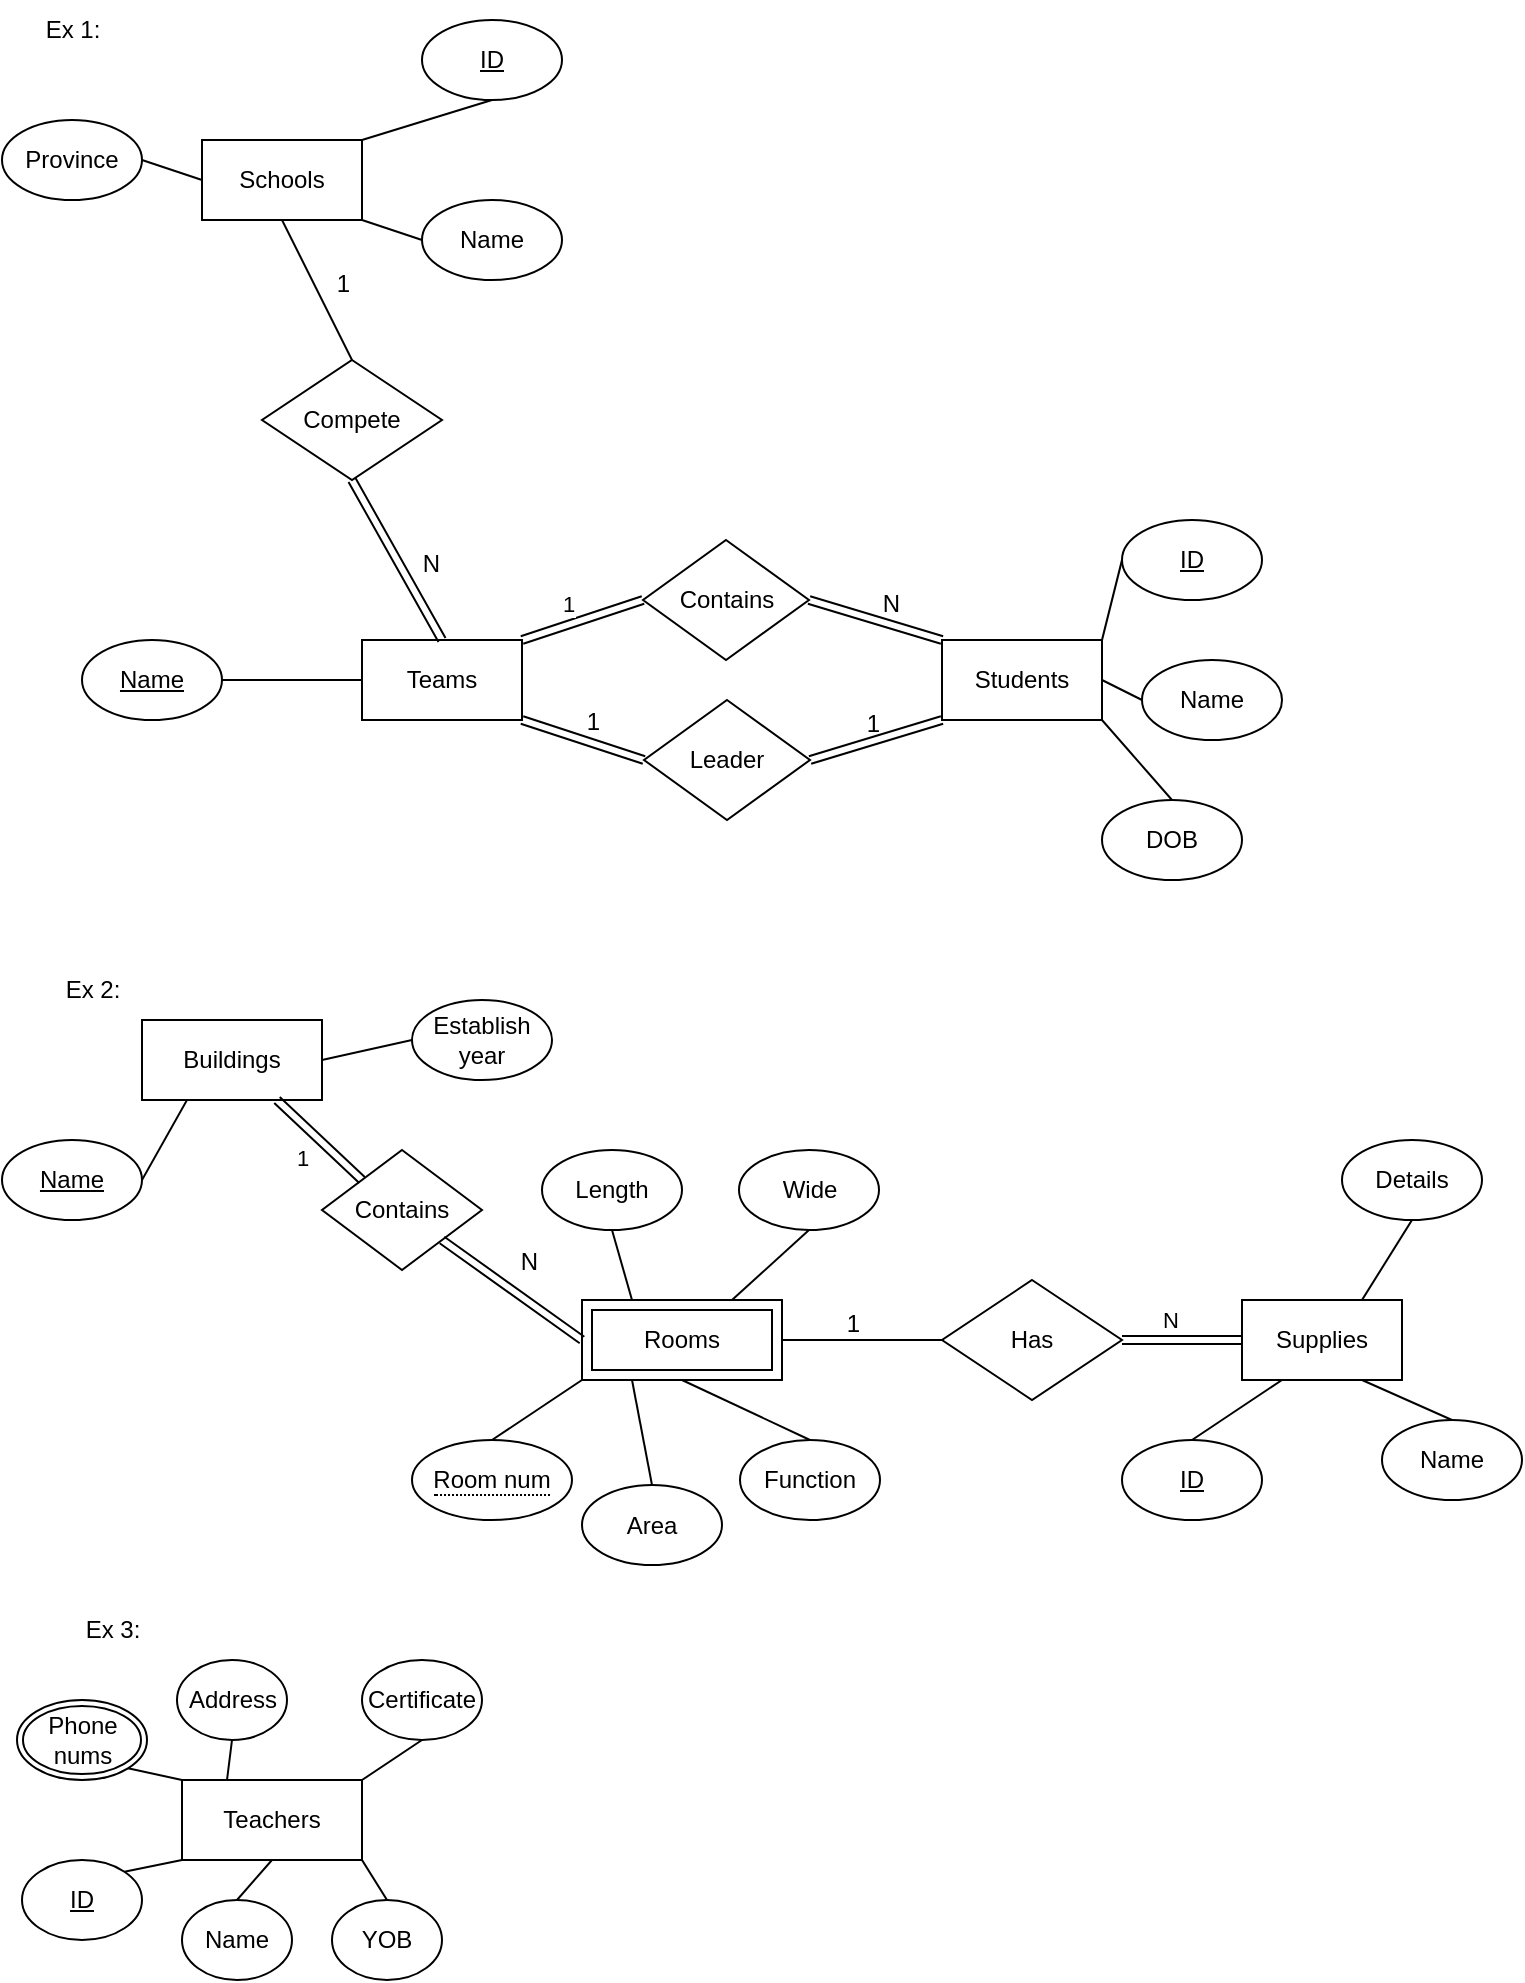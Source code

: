 <mxfile version="26.0.13">
  <diagram name="Page-1" id="6f0lnVOFxRN2urdJTs7O">
    <mxGraphModel dx="995" dy="645" grid="1" gridSize="10" guides="1" tooltips="1" connect="1" arrows="1" fold="1" page="1" pageScale="1" pageWidth="827" pageHeight="1169" math="0" shadow="0">
      <root>
        <mxCell id="0" />
        <mxCell id="1" parent="0" />
        <mxCell id="4W7qGu7UE1y5XjQWO0UA-1" value="Ex 1:" style="text;html=1;align=center;verticalAlign=middle;resizable=0;points=[];autosize=1;strokeColor=none;fillColor=none;" parent="1" vertex="1">
          <mxGeometry x="20" y="10" width="50" height="30" as="geometry" />
        </mxCell>
        <mxCell id="4W7qGu7UE1y5XjQWO0UA-2" value="Schools" style="whiteSpace=wrap;html=1;align=center;" parent="1" vertex="1">
          <mxGeometry x="110" y="80" width="80" height="40" as="geometry" />
        </mxCell>
        <mxCell id="4W7qGu7UE1y5XjQWO0UA-5" value="ID" style="ellipse;whiteSpace=wrap;html=1;align=center;fontStyle=4;" parent="1" vertex="1">
          <mxGeometry x="220" y="20" width="70" height="40" as="geometry" />
        </mxCell>
        <mxCell id="4W7qGu7UE1y5XjQWO0UA-6" value="Name" style="ellipse;whiteSpace=wrap;html=1;align=center;" parent="1" vertex="1">
          <mxGeometry x="220" y="110" width="70" height="40" as="geometry" />
        </mxCell>
        <mxCell id="4W7qGu7UE1y5XjQWO0UA-7" value="Province" style="ellipse;whiteSpace=wrap;html=1;align=center;" parent="1" vertex="1">
          <mxGeometry x="10" y="70" width="70" height="40" as="geometry" />
        </mxCell>
        <mxCell id="4W7qGu7UE1y5XjQWO0UA-8" value="" style="endArrow=none;html=1;rounded=0;exitX=1;exitY=0;exitDx=0;exitDy=0;entryX=0.5;entryY=1;entryDx=0;entryDy=0;" parent="1" source="4W7qGu7UE1y5XjQWO0UA-2" target="4W7qGu7UE1y5XjQWO0UA-5" edge="1">
          <mxGeometry relative="1" as="geometry">
            <mxPoint x="320" y="260" as="sourcePoint" />
            <mxPoint x="480" y="260" as="targetPoint" />
          </mxGeometry>
        </mxCell>
        <mxCell id="4W7qGu7UE1y5XjQWO0UA-9" value="" style="endArrow=none;html=1;rounded=0;exitX=1;exitY=1;exitDx=0;exitDy=0;entryX=0;entryY=0.5;entryDx=0;entryDy=0;" parent="1" source="4W7qGu7UE1y5XjQWO0UA-2" target="4W7qGu7UE1y5XjQWO0UA-6" edge="1">
          <mxGeometry relative="1" as="geometry">
            <mxPoint x="200" y="90" as="sourcePoint" />
            <mxPoint x="265" y="70" as="targetPoint" />
          </mxGeometry>
        </mxCell>
        <mxCell id="4W7qGu7UE1y5XjQWO0UA-10" value="" style="endArrow=none;html=1;rounded=0;exitX=0;exitY=0.5;exitDx=0;exitDy=0;entryX=1;entryY=0.5;entryDx=0;entryDy=0;" parent="1" source="4W7qGu7UE1y5XjQWO0UA-2" target="4W7qGu7UE1y5XjQWO0UA-7" edge="1">
          <mxGeometry relative="1" as="geometry">
            <mxPoint x="200" y="130" as="sourcePoint" />
            <mxPoint x="230" y="140" as="targetPoint" />
          </mxGeometry>
        </mxCell>
        <mxCell id="4W7qGu7UE1y5XjQWO0UA-11" value="" style="endArrow=none;html=1;rounded=0;exitX=0.5;exitY=1;exitDx=0;exitDy=0;entryX=0.5;entryY=0;entryDx=0;entryDy=0;" parent="1" source="4W7qGu7UE1y5XjQWO0UA-2" target="4W7qGu7UE1y5XjQWO0UA-13" edge="1">
          <mxGeometry relative="1" as="geometry">
            <mxPoint x="320" y="260" as="sourcePoint" />
            <mxPoint x="150" y="200" as="targetPoint" />
          </mxGeometry>
        </mxCell>
        <mxCell id="4W7qGu7UE1y5XjQWO0UA-12" value="1" style="resizable=0;html=1;whiteSpace=wrap;align=right;verticalAlign=bottom;" parent="4W7qGu7UE1y5XjQWO0UA-11" connectable="0" vertex="1">
          <mxGeometry x="1" relative="1" as="geometry">
            <mxPoint y="-30" as="offset" />
          </mxGeometry>
        </mxCell>
        <mxCell id="4W7qGu7UE1y5XjQWO0UA-13" value="Compete" style="shape=rhombus;perimeter=rhombusPerimeter;whiteSpace=wrap;html=1;align=center;" parent="1" vertex="1">
          <mxGeometry x="140" y="190" width="90" height="60" as="geometry" />
        </mxCell>
        <mxCell id="4W7qGu7UE1y5XjQWO0UA-14" value="Teams" style="whiteSpace=wrap;html=1;align=center;" parent="1" vertex="1">
          <mxGeometry x="190" y="330" width="80" height="40" as="geometry" />
        </mxCell>
        <mxCell id="4W7qGu7UE1y5XjQWO0UA-15" value="" style="shape=link;html=1;rounded=0;exitX=0.5;exitY=1;exitDx=0;exitDy=0;entryX=0.5;entryY=0;entryDx=0;entryDy=0;" parent="1" source="4W7qGu7UE1y5XjQWO0UA-13" target="4W7qGu7UE1y5XjQWO0UA-14" edge="1">
          <mxGeometry relative="1" as="geometry">
            <mxPoint x="320" y="260" as="sourcePoint" />
            <mxPoint x="480" y="260" as="targetPoint" />
          </mxGeometry>
        </mxCell>
        <mxCell id="4W7qGu7UE1y5XjQWO0UA-16" value="N" style="resizable=0;html=1;whiteSpace=wrap;align=right;verticalAlign=bottom;" parent="4W7qGu7UE1y5XjQWO0UA-15" connectable="0" vertex="1">
          <mxGeometry x="1" relative="1" as="geometry">
            <mxPoint y="-30" as="offset" />
          </mxGeometry>
        </mxCell>
        <mxCell id="4W7qGu7UE1y5XjQWO0UA-18" value="Name" style="ellipse;whiteSpace=wrap;html=1;align=center;fontStyle=4;" parent="1" vertex="1">
          <mxGeometry x="50" y="330" width="70" height="40" as="geometry" />
        </mxCell>
        <mxCell id="4W7qGu7UE1y5XjQWO0UA-19" value="" style="endArrow=none;html=1;rounded=0;exitX=1;exitY=0.5;exitDx=0;exitDy=0;entryX=0;entryY=0.5;entryDx=0;entryDy=0;" parent="1" source="4W7qGu7UE1y5XjQWO0UA-18" target="4W7qGu7UE1y5XjQWO0UA-14" edge="1">
          <mxGeometry relative="1" as="geometry">
            <mxPoint x="320" y="260" as="sourcePoint" />
            <mxPoint x="480" y="260" as="targetPoint" />
          </mxGeometry>
        </mxCell>
        <mxCell id="4W7qGu7UE1y5XjQWO0UA-20" value="Contains" style="shape=rhombus;perimeter=rhombusPerimeter;whiteSpace=wrap;html=1;align=center;" parent="1" vertex="1">
          <mxGeometry x="330.5" y="280" width="83" height="60" as="geometry" />
        </mxCell>
        <mxCell id="4W7qGu7UE1y5XjQWO0UA-21" value="1" style="endArrow=none;html=1;rounded=0;exitX=1;exitY=0;exitDx=0;exitDy=0;entryX=0;entryY=0.5;entryDx=0;entryDy=0;shape=link;" parent="1" source="4W7qGu7UE1y5XjQWO0UA-14" target="4W7qGu7UE1y5XjQWO0UA-20" edge="1">
          <mxGeometry x="-0.143" y="10" relative="1" as="geometry">
            <mxPoint x="320" y="260" as="sourcePoint" />
            <mxPoint x="480" y="260" as="targetPoint" />
            <mxPoint as="offset" />
          </mxGeometry>
        </mxCell>
        <mxCell id="4W7qGu7UE1y5XjQWO0UA-23" value="" style="shape=link;html=1;rounded=0;exitX=1;exitY=0.5;exitDx=0;exitDy=0;entryX=0;entryY=0;entryDx=0;entryDy=0;" parent="1" source="4W7qGu7UE1y5XjQWO0UA-20" target="4W7qGu7UE1y5XjQWO0UA-25" edge="1">
          <mxGeometry relative="1" as="geometry">
            <mxPoint x="320" y="260" as="sourcePoint" />
            <mxPoint x="480" y="350" as="targetPoint" />
          </mxGeometry>
        </mxCell>
        <mxCell id="4W7qGu7UE1y5XjQWO0UA-24" value="N" style="resizable=0;html=1;whiteSpace=wrap;align=right;verticalAlign=bottom;" parent="4W7qGu7UE1y5XjQWO0UA-23" connectable="0" vertex="1">
          <mxGeometry x="1" relative="1" as="geometry">
            <mxPoint x="-20" y="-10" as="offset" />
          </mxGeometry>
        </mxCell>
        <mxCell id="4W7qGu7UE1y5XjQWO0UA-25" value="Students" style="whiteSpace=wrap;html=1;align=center;" parent="1" vertex="1">
          <mxGeometry x="480" y="330" width="80" height="40" as="geometry" />
        </mxCell>
        <mxCell id="4W7qGu7UE1y5XjQWO0UA-27" value="Leader" style="shape=rhombus;perimeter=rhombusPerimeter;whiteSpace=wrap;html=1;align=center;" parent="1" vertex="1">
          <mxGeometry x="331" y="360" width="83" height="60" as="geometry" />
        </mxCell>
        <mxCell id="4W7qGu7UE1y5XjQWO0UA-28" value="" style="shape=link;html=1;rounded=0;exitX=1;exitY=1;exitDx=0;exitDy=0;entryX=0;entryY=0.5;entryDx=0;entryDy=0;" parent="1" source="4W7qGu7UE1y5XjQWO0UA-14" target="4W7qGu7UE1y5XjQWO0UA-27" edge="1">
          <mxGeometry relative="1" as="geometry">
            <mxPoint x="320" y="260" as="sourcePoint" />
            <mxPoint x="480" y="260" as="targetPoint" />
          </mxGeometry>
        </mxCell>
        <mxCell id="4W7qGu7UE1y5XjQWO0UA-29" value="1" style="resizable=0;html=1;whiteSpace=wrap;align=right;verticalAlign=bottom;" parent="4W7qGu7UE1y5XjQWO0UA-28" connectable="0" vertex="1">
          <mxGeometry x="1" relative="1" as="geometry">
            <mxPoint x="-20" y="-10" as="offset" />
          </mxGeometry>
        </mxCell>
        <mxCell id="4W7qGu7UE1y5XjQWO0UA-30" value="" style="shape=link;html=1;rounded=0;exitX=0;exitY=1;exitDx=0;exitDy=0;entryX=1;entryY=0.5;entryDx=0;entryDy=0;" parent="1" source="4W7qGu7UE1y5XjQWO0UA-25" target="4W7qGu7UE1y5XjQWO0UA-27" edge="1">
          <mxGeometry relative="1" as="geometry">
            <mxPoint x="280" y="380" as="sourcePoint" />
            <mxPoint x="341" y="400" as="targetPoint" />
          </mxGeometry>
        </mxCell>
        <mxCell id="4W7qGu7UE1y5XjQWO0UA-31" value="1" style="resizable=0;html=1;whiteSpace=wrap;align=right;verticalAlign=bottom;" parent="4W7qGu7UE1y5XjQWO0UA-30" connectable="0" vertex="1">
          <mxGeometry x="1" relative="1" as="geometry">
            <mxPoint x="37" y="-10" as="offset" />
          </mxGeometry>
        </mxCell>
        <mxCell id="4W7qGu7UE1y5XjQWO0UA-32" value="ID" style="ellipse;whiteSpace=wrap;html=1;align=center;fontStyle=4;" parent="1" vertex="1">
          <mxGeometry x="570" y="270" width="70" height="40" as="geometry" />
        </mxCell>
        <mxCell id="4W7qGu7UE1y5XjQWO0UA-33" value="Name" style="ellipse;whiteSpace=wrap;html=1;align=center;" parent="1" vertex="1">
          <mxGeometry x="580" y="340" width="70" height="40" as="geometry" />
        </mxCell>
        <mxCell id="4W7qGu7UE1y5XjQWO0UA-34" value="DOB" style="ellipse;whiteSpace=wrap;html=1;align=center;" parent="1" vertex="1">
          <mxGeometry x="560" y="410" width="70" height="40" as="geometry" />
        </mxCell>
        <mxCell id="4W7qGu7UE1y5XjQWO0UA-36" value="" style="endArrow=none;html=1;rounded=0;exitX=1;exitY=0;exitDx=0;exitDy=0;entryX=0;entryY=0.5;entryDx=0;entryDy=0;" parent="1" source="4W7qGu7UE1y5XjQWO0UA-25" target="4W7qGu7UE1y5XjQWO0UA-32" edge="1">
          <mxGeometry relative="1" as="geometry">
            <mxPoint x="320" y="260" as="sourcePoint" />
            <mxPoint x="480" y="260" as="targetPoint" />
          </mxGeometry>
        </mxCell>
        <mxCell id="4W7qGu7UE1y5XjQWO0UA-38" value="" style="endArrow=none;html=1;rounded=0;exitX=1;exitY=0.5;exitDx=0;exitDy=0;entryX=0;entryY=0.5;entryDx=0;entryDy=0;" parent="1" source="4W7qGu7UE1y5XjQWO0UA-25" target="4W7qGu7UE1y5XjQWO0UA-33" edge="1">
          <mxGeometry relative="1" as="geometry">
            <mxPoint x="570" y="340" as="sourcePoint" />
            <mxPoint x="580" y="300" as="targetPoint" />
          </mxGeometry>
        </mxCell>
        <mxCell id="4W7qGu7UE1y5XjQWO0UA-39" value="" style="endArrow=none;html=1;rounded=0;exitX=1;exitY=1;exitDx=0;exitDy=0;entryX=0.5;entryY=0;entryDx=0;entryDy=0;" parent="1" source="4W7qGu7UE1y5XjQWO0UA-25" target="4W7qGu7UE1y5XjQWO0UA-34" edge="1">
          <mxGeometry relative="1" as="geometry">
            <mxPoint x="570" y="360" as="sourcePoint" />
            <mxPoint x="590" y="370" as="targetPoint" />
          </mxGeometry>
        </mxCell>
        <mxCell id="4W7qGu7UE1y5XjQWO0UA-40" value="Ex 2:" style="text;html=1;align=center;verticalAlign=middle;resizable=0;points=[];autosize=1;strokeColor=none;fillColor=none;" parent="1" vertex="1">
          <mxGeometry x="30" y="490" width="50" height="30" as="geometry" />
        </mxCell>
        <mxCell id="Z-YFugP0-v1G_HhNjP73-1" value="Buildings" style="whiteSpace=wrap;html=1;align=center;" vertex="1" parent="1">
          <mxGeometry x="80" y="520" width="90" height="40" as="geometry" />
        </mxCell>
        <mxCell id="Z-YFugP0-v1G_HhNjP73-4" value="Name" style="ellipse;whiteSpace=wrap;html=1;align=center;fontStyle=4;" vertex="1" parent="1">
          <mxGeometry x="10" y="580" width="70" height="40" as="geometry" />
        </mxCell>
        <mxCell id="Z-YFugP0-v1G_HhNjP73-5" value="" style="endArrow=none;html=1;rounded=0;exitX=1;exitY=0.5;exitDx=0;exitDy=0;entryX=0.25;entryY=1;entryDx=0;entryDy=0;" edge="1" parent="1" source="Z-YFugP0-v1G_HhNjP73-4" target="Z-YFugP0-v1G_HhNjP73-1">
          <mxGeometry relative="1" as="geometry">
            <mxPoint x="280" y="515" as="sourcePoint" />
            <mxPoint x="150" y="605" as="targetPoint" />
          </mxGeometry>
        </mxCell>
        <mxCell id="Z-YFugP0-v1G_HhNjP73-6" value="Contains" style="shape=rhombus;perimeter=rhombusPerimeter;whiteSpace=wrap;html=1;align=center;" vertex="1" parent="1">
          <mxGeometry x="170" y="585" width="80" height="60" as="geometry" />
        </mxCell>
        <mxCell id="Z-YFugP0-v1G_HhNjP73-7" value="1" style="endArrow=none;html=1;rounded=0;exitX=0.75;exitY=1;exitDx=0;exitDy=0;entryX=0;entryY=0;entryDx=0;entryDy=0;shape=link;" edge="1" parent="1" source="Z-YFugP0-v1G_HhNjP73-1" target="Z-YFugP0-v1G_HhNjP73-6">
          <mxGeometry x="-0.03" y="-12" relative="1" as="geometry">
            <mxPoint x="260" y="440" as="sourcePoint" />
            <mxPoint x="420" y="440" as="targetPoint" />
            <mxPoint y="1" as="offset" />
          </mxGeometry>
        </mxCell>
        <mxCell id="Z-YFugP0-v1G_HhNjP73-9" value="Rooms" style="shape=ext;margin=3;double=1;whiteSpace=wrap;html=1;align=center;" vertex="1" parent="1">
          <mxGeometry x="300" y="660" width="100" height="40" as="geometry" />
        </mxCell>
        <mxCell id="Z-YFugP0-v1G_HhNjP73-10" value="" style="shape=link;html=1;rounded=0;exitX=1;exitY=1;exitDx=0;exitDy=0;entryX=0;entryY=0.5;entryDx=0;entryDy=0;" edge="1" parent="1" source="Z-YFugP0-v1G_HhNjP73-6" target="Z-YFugP0-v1G_HhNjP73-9">
          <mxGeometry relative="1" as="geometry">
            <mxPoint x="260" y="440" as="sourcePoint" />
            <mxPoint x="420" y="440" as="targetPoint" />
          </mxGeometry>
        </mxCell>
        <mxCell id="Z-YFugP0-v1G_HhNjP73-11" value="N" style="resizable=0;html=1;whiteSpace=wrap;align=right;verticalAlign=bottom;" connectable="0" vertex="1" parent="Z-YFugP0-v1G_HhNjP73-10">
          <mxGeometry x="1" relative="1" as="geometry">
            <mxPoint x="-20" y="-30" as="offset" />
          </mxGeometry>
        </mxCell>
        <mxCell id="Z-YFugP0-v1G_HhNjP73-12" value="&lt;span style=&quot;border-bottom-width: 1px; border-bottom-style: dotted; border-bottom-color: currentcolor;&quot;&gt;Room num&lt;/span&gt;" style="ellipse;whiteSpace=wrap;html=1;align=center;" vertex="1" parent="1">
          <mxGeometry x="215" y="730" width="80" height="40" as="geometry" />
        </mxCell>
        <mxCell id="Z-YFugP0-v1G_HhNjP73-13" value="" style="endArrow=none;html=1;rounded=0;exitX=0;exitY=1;exitDx=0;exitDy=0;entryX=0.5;entryY=0;entryDx=0;entryDy=0;" edge="1" parent="1" source="Z-YFugP0-v1G_HhNjP73-9" target="Z-YFugP0-v1G_HhNjP73-12">
          <mxGeometry relative="1" as="geometry">
            <mxPoint x="260" y="500" as="sourcePoint" />
            <mxPoint x="420" y="500" as="targetPoint" />
          </mxGeometry>
        </mxCell>
        <mxCell id="Z-YFugP0-v1G_HhNjP73-14" value="Length" style="ellipse;whiteSpace=wrap;html=1;align=center;" vertex="1" parent="1">
          <mxGeometry x="280" y="585" width="70" height="40" as="geometry" />
        </mxCell>
        <mxCell id="Z-YFugP0-v1G_HhNjP73-15" value="Wide" style="ellipse;whiteSpace=wrap;html=1;align=center;" vertex="1" parent="1">
          <mxGeometry x="378.5" y="585" width="70" height="40" as="geometry" />
        </mxCell>
        <mxCell id="Z-YFugP0-v1G_HhNjP73-16" value="Function" style="ellipse;whiteSpace=wrap;html=1;align=center;" vertex="1" parent="1">
          <mxGeometry x="379" y="730" width="70" height="40" as="geometry" />
        </mxCell>
        <mxCell id="Z-YFugP0-v1G_HhNjP73-17" value="" style="endArrow=none;html=1;rounded=0;exitX=0.5;exitY=1;exitDx=0;exitDy=0;entryX=0.5;entryY=0;entryDx=0;entryDy=0;" edge="1" parent="1" source="Z-YFugP0-v1G_HhNjP73-9" target="Z-YFugP0-v1G_HhNjP73-16">
          <mxGeometry relative="1" as="geometry">
            <mxPoint x="310" y="710" as="sourcePoint" />
            <mxPoint x="265" y="740" as="targetPoint" />
          </mxGeometry>
        </mxCell>
        <mxCell id="Z-YFugP0-v1G_HhNjP73-18" value="" style="endArrow=none;html=1;rounded=0;exitX=0.25;exitY=0;exitDx=0;exitDy=0;entryX=0.5;entryY=1;entryDx=0;entryDy=0;" edge="1" parent="1" source="Z-YFugP0-v1G_HhNjP73-9" target="Z-YFugP0-v1G_HhNjP73-14">
          <mxGeometry relative="1" as="geometry">
            <mxPoint x="360" y="710" as="sourcePoint" />
            <mxPoint x="424" y="740" as="targetPoint" />
          </mxGeometry>
        </mxCell>
        <mxCell id="Z-YFugP0-v1G_HhNjP73-19" value="" style="endArrow=none;html=1;rounded=0;exitX=0.75;exitY=0;exitDx=0;exitDy=0;entryX=0.5;entryY=1;entryDx=0;entryDy=0;" edge="1" parent="1" source="Z-YFugP0-v1G_HhNjP73-9" target="Z-YFugP0-v1G_HhNjP73-15">
          <mxGeometry relative="1" as="geometry">
            <mxPoint x="335" y="670" as="sourcePoint" />
            <mxPoint x="325" y="635" as="targetPoint" />
          </mxGeometry>
        </mxCell>
        <mxCell id="Z-YFugP0-v1G_HhNjP73-20" value="Area" style="ellipse;whiteSpace=wrap;html=1;align=center;" vertex="1" parent="1">
          <mxGeometry x="300" y="752.5" width="70" height="40" as="geometry" />
        </mxCell>
        <mxCell id="Z-YFugP0-v1G_HhNjP73-21" value="" style="endArrow=none;html=1;rounded=0;exitX=0.25;exitY=1;exitDx=0;exitDy=0;entryX=0.5;entryY=0;entryDx=0;entryDy=0;" edge="1" parent="1" target="Z-YFugP0-v1G_HhNjP73-20" source="Z-YFugP0-v1G_HhNjP73-9">
          <mxGeometry relative="1" as="geometry">
            <mxPoint x="301" y="707.5" as="sourcePoint" />
            <mxPoint x="186" y="762.5" as="targetPoint" />
          </mxGeometry>
        </mxCell>
        <mxCell id="Z-YFugP0-v1G_HhNjP73-22" value="Establish year" style="ellipse;whiteSpace=wrap;html=1;align=center;" vertex="1" parent="1">
          <mxGeometry x="215" y="510" width="70" height="40" as="geometry" />
        </mxCell>
        <mxCell id="Z-YFugP0-v1G_HhNjP73-23" value="" style="endArrow=none;html=1;rounded=0;exitX=1;exitY=0.5;exitDx=0;exitDy=0;entryX=0;entryY=0.5;entryDx=0;entryDy=0;" edge="1" parent="1" target="Z-YFugP0-v1G_HhNjP73-22" source="Z-YFugP0-v1G_HhNjP73-1">
          <mxGeometry relative="1" as="geometry">
            <mxPoint x="260" y="575" as="sourcePoint" />
            <mxPoint x="200" y="540" as="targetPoint" />
          </mxGeometry>
        </mxCell>
        <mxCell id="Z-YFugP0-v1G_HhNjP73-24" value="" style="endArrow=none;html=1;rounded=0;exitX=1;exitY=0.5;exitDx=0;exitDy=0;" edge="1" parent="1" source="Z-YFugP0-v1G_HhNjP73-9">
          <mxGeometry relative="1" as="geometry">
            <mxPoint x="260" y="540" as="sourcePoint" />
            <mxPoint x="480" y="680" as="targetPoint" />
          </mxGeometry>
        </mxCell>
        <mxCell id="Z-YFugP0-v1G_HhNjP73-25" value="1" style="resizable=0;html=1;whiteSpace=wrap;align=right;verticalAlign=bottom;" connectable="0" vertex="1" parent="Z-YFugP0-v1G_HhNjP73-24">
          <mxGeometry x="1" relative="1" as="geometry">
            <mxPoint x="-40" as="offset" />
          </mxGeometry>
        </mxCell>
        <mxCell id="Z-YFugP0-v1G_HhNjP73-26" value="Has" style="shape=rhombus;perimeter=rhombusPerimeter;whiteSpace=wrap;html=1;align=center;" vertex="1" parent="1">
          <mxGeometry x="480" y="650" width="90" height="60" as="geometry" />
        </mxCell>
        <mxCell id="Z-YFugP0-v1G_HhNjP73-27" value="N" style="endArrow=none;html=1;rounded=0;exitX=1;exitY=0.5;exitDx=0;exitDy=0;shape=link;entryX=0;entryY=0.5;entryDx=0;entryDy=0;" edge="1" parent="1" source="Z-YFugP0-v1G_HhNjP73-26" target="Z-YFugP0-v1G_HhNjP73-28">
          <mxGeometry x="-0.2" y="10" relative="1" as="geometry">
            <mxPoint x="260" y="540" as="sourcePoint" />
            <mxPoint x="620" y="680" as="targetPoint" />
            <mxPoint as="offset" />
          </mxGeometry>
        </mxCell>
        <mxCell id="Z-YFugP0-v1G_HhNjP73-28" value="Supplies" style="whiteSpace=wrap;html=1;align=center;" vertex="1" parent="1">
          <mxGeometry x="630" y="660" width="80" height="40" as="geometry" />
        </mxCell>
        <mxCell id="Z-YFugP0-v1G_HhNjP73-30" value="ID" style="ellipse;whiteSpace=wrap;html=1;align=center;fontStyle=4;" vertex="1" parent="1">
          <mxGeometry x="570" y="730" width="70" height="40" as="geometry" />
        </mxCell>
        <mxCell id="Z-YFugP0-v1G_HhNjP73-31" value="Name" style="ellipse;whiteSpace=wrap;html=1;align=center;" vertex="1" parent="1">
          <mxGeometry x="700" y="720" width="70" height="40" as="geometry" />
        </mxCell>
        <mxCell id="Z-YFugP0-v1G_HhNjP73-32" value="Details" style="ellipse;whiteSpace=wrap;html=1;align=center;" vertex="1" parent="1">
          <mxGeometry x="680" y="580" width="70" height="40" as="geometry" />
        </mxCell>
        <mxCell id="Z-YFugP0-v1G_HhNjP73-33" value="" style="endArrow=none;html=1;rounded=0;exitX=0.25;exitY=1;exitDx=0;exitDy=0;entryX=0.5;entryY=0;entryDx=0;entryDy=0;" edge="1" parent="1" source="Z-YFugP0-v1G_HhNjP73-28" target="Z-YFugP0-v1G_HhNjP73-30">
          <mxGeometry relative="1" as="geometry">
            <mxPoint x="260" y="540" as="sourcePoint" />
            <mxPoint x="420" y="540" as="targetPoint" />
          </mxGeometry>
        </mxCell>
        <mxCell id="Z-YFugP0-v1G_HhNjP73-34" value="" style="endArrow=none;html=1;rounded=0;exitX=0.75;exitY=1;exitDx=0;exitDy=0;entryX=0.5;entryY=0;entryDx=0;entryDy=0;" edge="1" parent="1" source="Z-YFugP0-v1G_HhNjP73-28" target="Z-YFugP0-v1G_HhNjP73-31">
          <mxGeometry relative="1" as="geometry">
            <mxPoint x="660" y="710" as="sourcePoint" />
            <mxPoint x="615" y="740" as="targetPoint" />
          </mxGeometry>
        </mxCell>
        <mxCell id="Z-YFugP0-v1G_HhNjP73-35" value="" style="endArrow=none;html=1;rounded=0;exitX=0.75;exitY=0;exitDx=0;exitDy=0;entryX=0.5;entryY=1;entryDx=0;entryDy=0;" edge="1" parent="1" source="Z-YFugP0-v1G_HhNjP73-28" target="Z-YFugP0-v1G_HhNjP73-32">
          <mxGeometry relative="1" as="geometry">
            <mxPoint x="700" y="710" as="sourcePoint" />
            <mxPoint x="745" y="730" as="targetPoint" />
          </mxGeometry>
        </mxCell>
        <mxCell id="Z-YFugP0-v1G_HhNjP73-36" value="Ex 3:" style="text;html=1;align=center;verticalAlign=middle;resizable=0;points=[];autosize=1;strokeColor=none;fillColor=none;" vertex="1" parent="1">
          <mxGeometry x="40" y="810" width="50" height="30" as="geometry" />
        </mxCell>
        <mxCell id="Z-YFugP0-v1G_HhNjP73-45" style="rounded=0;orthogonalLoop=1;jettySize=auto;html=1;exitX=0;exitY=0;exitDx=0;exitDy=0;entryX=1;entryY=1;entryDx=0;entryDy=0;endArrow=none;startFill=0;" edge="1" parent="1" source="Z-YFugP0-v1G_HhNjP73-37" target="Z-YFugP0-v1G_HhNjP73-42">
          <mxGeometry relative="1" as="geometry" />
        </mxCell>
        <mxCell id="Z-YFugP0-v1G_HhNjP73-46" style="edgeStyle=none;shape=connector;rounded=0;orthogonalLoop=1;jettySize=auto;html=1;exitX=0.25;exitY=0;exitDx=0;exitDy=0;entryX=0.5;entryY=1;entryDx=0;entryDy=0;strokeColor=default;align=center;verticalAlign=middle;fontFamily=Helvetica;fontSize=11;fontColor=default;labelBackgroundColor=default;startFill=0;endArrow=none;" edge="1" parent="1" source="Z-YFugP0-v1G_HhNjP73-37" target="Z-YFugP0-v1G_HhNjP73-43">
          <mxGeometry relative="1" as="geometry" />
        </mxCell>
        <mxCell id="Z-YFugP0-v1G_HhNjP73-47" style="edgeStyle=none;shape=connector;rounded=0;orthogonalLoop=1;jettySize=auto;html=1;exitX=1;exitY=0;exitDx=0;exitDy=0;entryX=0.5;entryY=1;entryDx=0;entryDy=0;strokeColor=default;align=center;verticalAlign=middle;fontFamily=Helvetica;fontSize=11;fontColor=default;labelBackgroundColor=default;startFill=0;endArrow=none;" edge="1" parent="1" source="Z-YFugP0-v1G_HhNjP73-37" target="Z-YFugP0-v1G_HhNjP73-44">
          <mxGeometry relative="1" as="geometry" />
        </mxCell>
        <mxCell id="Z-YFugP0-v1G_HhNjP73-48" style="edgeStyle=none;shape=connector;rounded=0;orthogonalLoop=1;jettySize=auto;html=1;exitX=0;exitY=1;exitDx=0;exitDy=0;entryX=1;entryY=0;entryDx=0;entryDy=0;strokeColor=default;align=center;verticalAlign=middle;fontFamily=Helvetica;fontSize=11;fontColor=default;labelBackgroundColor=default;startFill=0;endArrow=none;" edge="1" parent="1" source="Z-YFugP0-v1G_HhNjP73-37" target="Z-YFugP0-v1G_HhNjP73-38">
          <mxGeometry relative="1" as="geometry" />
        </mxCell>
        <mxCell id="Z-YFugP0-v1G_HhNjP73-49" style="edgeStyle=none;shape=connector;rounded=0;orthogonalLoop=1;jettySize=auto;html=1;exitX=0.5;exitY=1;exitDx=0;exitDy=0;entryX=0.5;entryY=0;entryDx=0;entryDy=0;strokeColor=default;align=center;verticalAlign=middle;fontFamily=Helvetica;fontSize=11;fontColor=default;labelBackgroundColor=default;startFill=0;endArrow=none;" edge="1" parent="1" source="Z-YFugP0-v1G_HhNjP73-37" target="Z-YFugP0-v1G_HhNjP73-39">
          <mxGeometry relative="1" as="geometry" />
        </mxCell>
        <mxCell id="Z-YFugP0-v1G_HhNjP73-50" style="edgeStyle=none;shape=connector;rounded=0;orthogonalLoop=1;jettySize=auto;html=1;exitX=1;exitY=1;exitDx=0;exitDy=0;entryX=0.5;entryY=0;entryDx=0;entryDy=0;strokeColor=default;align=center;verticalAlign=middle;fontFamily=Helvetica;fontSize=11;fontColor=default;labelBackgroundColor=default;startFill=0;endArrow=none;" edge="1" parent="1" source="Z-YFugP0-v1G_HhNjP73-37" target="Z-YFugP0-v1G_HhNjP73-40">
          <mxGeometry relative="1" as="geometry" />
        </mxCell>
        <mxCell id="Z-YFugP0-v1G_HhNjP73-37" value="Teachers" style="whiteSpace=wrap;html=1;align=center;" vertex="1" parent="1">
          <mxGeometry x="100" y="900" width="90" height="40" as="geometry" />
        </mxCell>
        <mxCell id="Z-YFugP0-v1G_HhNjP73-38" value="ID" style="ellipse;whiteSpace=wrap;html=1;align=center;fontStyle=4;" vertex="1" parent="1">
          <mxGeometry x="20" y="940" width="60" height="40" as="geometry" />
        </mxCell>
        <mxCell id="Z-YFugP0-v1G_HhNjP73-39" value="Name" style="ellipse;whiteSpace=wrap;html=1;align=center;" vertex="1" parent="1">
          <mxGeometry x="100" y="960" width="55" height="40" as="geometry" />
        </mxCell>
        <mxCell id="Z-YFugP0-v1G_HhNjP73-40" value="YOB" style="ellipse;whiteSpace=wrap;html=1;align=center;" vertex="1" parent="1">
          <mxGeometry x="175" y="960" width="55" height="40" as="geometry" />
        </mxCell>
        <mxCell id="Z-YFugP0-v1G_HhNjP73-42" value="Phone nums" style="ellipse;shape=doubleEllipse;margin=3;whiteSpace=wrap;html=1;align=center;" vertex="1" parent="1">
          <mxGeometry x="17.5" y="860" width="65" height="40" as="geometry" />
        </mxCell>
        <mxCell id="Z-YFugP0-v1G_HhNjP73-43" value="Address" style="ellipse;whiteSpace=wrap;html=1;align=center;" vertex="1" parent="1">
          <mxGeometry x="97.5" y="840" width="55" height="40" as="geometry" />
        </mxCell>
        <mxCell id="Z-YFugP0-v1G_HhNjP73-44" value="Certificate" style="ellipse;whiteSpace=wrap;html=1;align=center;" vertex="1" parent="1">
          <mxGeometry x="190" y="840" width="60" height="40" as="geometry" />
        </mxCell>
      </root>
    </mxGraphModel>
  </diagram>
</mxfile>
